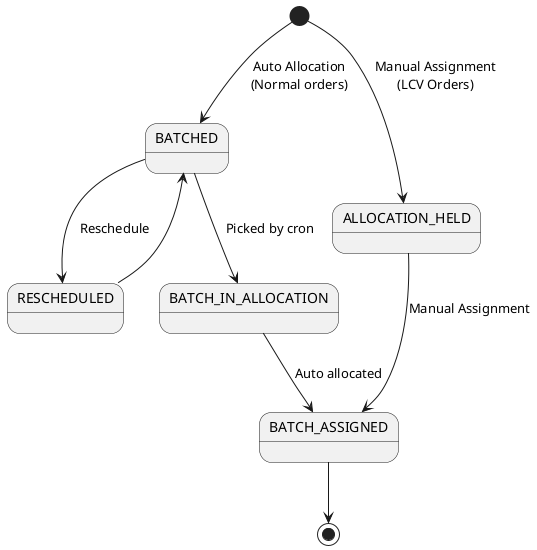 @startuml
[*] --> BATCHED: Auto Allocation\n(Normal orders)
[*] --> ALLOCATION_HELD: Manual Assignment\n(LCV Orders)
BATCHED --> RESCHEDULED: Reschedule
RESCHEDULED --> BATCHED
ALLOCATION_HELD --> BATCH_ASSIGNED: Manual Assignment
BATCHED --> BATCH_IN_ALLOCATION: Picked by cron
BATCH_IN_ALLOCATION --> BATCH_ASSIGNED: Auto allocated
BATCH_ASSIGNED --> [*]
@enduml